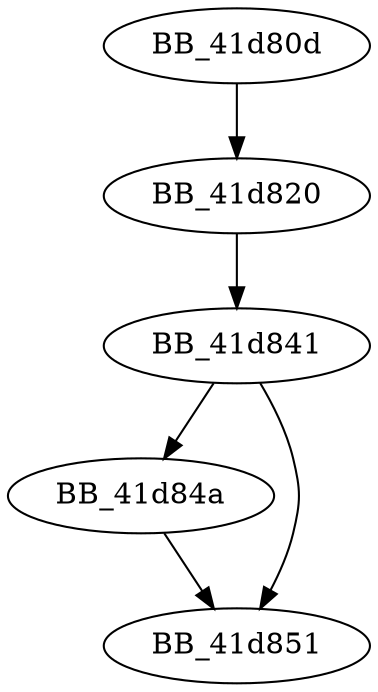 DiGraph ___crtLCMapStringA{
BB_41d80d->BB_41d820
BB_41d820->BB_41d841
BB_41d841->BB_41d84a
BB_41d841->BB_41d851
BB_41d84a->BB_41d851
}
